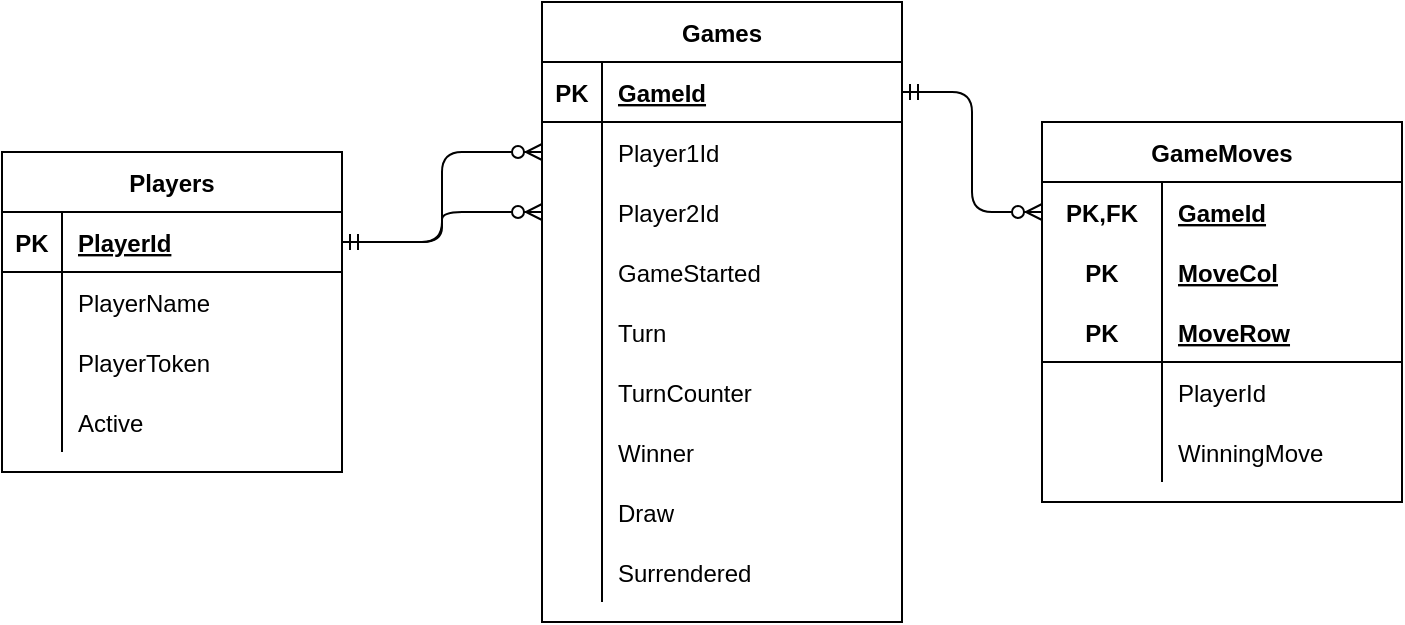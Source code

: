 <mxfile version="14.6.9" type="device"><diagram id="R2lEEEUBdFMjLlhIrx00" name="Page-1"><mxGraphModel dx="1422" dy="762" grid="1" gridSize="10" guides="1" tooltips="1" connect="1" arrows="1" fold="1" page="1" pageScale="1" pageWidth="850" pageHeight="1100" math="0" shadow="0" extFonts="Permanent Marker^https://fonts.googleapis.com/css?family=Permanent+Marker"><root><mxCell id="0"/><mxCell id="1" parent="0"/><mxCell id="C-vyLk0tnHw3VtMMgP7b-23" value="Players" style="shape=table;startSize=30;container=1;collapsible=1;childLayout=tableLayout;fixedRows=1;rowLines=0;fontStyle=1;align=center;resizeLast=1;" parent="1" vertex="1"><mxGeometry x="40" y="245" width="170" height="160" as="geometry"/></mxCell><mxCell id="C-vyLk0tnHw3VtMMgP7b-24" value="" style="shape=partialRectangle;collapsible=0;dropTarget=0;pointerEvents=0;fillColor=none;points=[[0,0.5],[1,0.5]];portConstraint=eastwest;top=0;left=0;right=0;bottom=1;" parent="C-vyLk0tnHw3VtMMgP7b-23" vertex="1"><mxGeometry y="30" width="170" height="30" as="geometry"/></mxCell><mxCell id="C-vyLk0tnHw3VtMMgP7b-25" value="PK" style="shape=partialRectangle;overflow=hidden;connectable=0;fillColor=none;top=0;left=0;bottom=0;right=0;fontStyle=1;" parent="C-vyLk0tnHw3VtMMgP7b-24" vertex="1"><mxGeometry width="30" height="30" as="geometry"/></mxCell><mxCell id="C-vyLk0tnHw3VtMMgP7b-26" value="PlayerId" style="shape=partialRectangle;overflow=hidden;connectable=0;fillColor=none;top=0;left=0;bottom=0;right=0;align=left;spacingLeft=6;fontStyle=5;" parent="C-vyLk0tnHw3VtMMgP7b-24" vertex="1"><mxGeometry x="30" width="140" height="30" as="geometry"/></mxCell><mxCell id="C-vyLk0tnHw3VtMMgP7b-27" value="" style="shape=partialRectangle;collapsible=0;dropTarget=0;pointerEvents=0;fillColor=none;points=[[0,0.5],[1,0.5]];portConstraint=eastwest;top=0;left=0;right=0;bottom=0;" parent="C-vyLk0tnHw3VtMMgP7b-23" vertex="1"><mxGeometry y="60" width="170" height="30" as="geometry"/></mxCell><mxCell id="C-vyLk0tnHw3VtMMgP7b-28" value="" style="shape=partialRectangle;overflow=hidden;connectable=0;fillColor=none;top=0;left=0;bottom=0;right=0;" parent="C-vyLk0tnHw3VtMMgP7b-27" vertex="1"><mxGeometry width="30" height="30" as="geometry"/></mxCell><mxCell id="C-vyLk0tnHw3VtMMgP7b-29" value="PlayerName" style="shape=partialRectangle;overflow=hidden;connectable=0;fillColor=none;top=0;left=0;bottom=0;right=0;align=left;spacingLeft=6;" parent="C-vyLk0tnHw3VtMMgP7b-27" vertex="1"><mxGeometry x="30" width="140" height="30" as="geometry"/></mxCell><mxCell id="J5YXGD3-a0jx02KQ3sk3-1" value="" style="shape=partialRectangle;collapsible=0;dropTarget=0;pointerEvents=0;fillColor=none;points=[[0,0.5],[1,0.5]];portConstraint=eastwest;top=0;left=0;right=0;bottom=0;" parent="C-vyLk0tnHw3VtMMgP7b-23" vertex="1"><mxGeometry y="90" width="170" height="30" as="geometry"/></mxCell><mxCell id="J5YXGD3-a0jx02KQ3sk3-2" value="" style="shape=partialRectangle;overflow=hidden;connectable=0;fillColor=none;top=0;left=0;bottom=0;right=0;" parent="J5YXGD3-a0jx02KQ3sk3-1" vertex="1"><mxGeometry width="30" height="30" as="geometry"/></mxCell><mxCell id="J5YXGD3-a0jx02KQ3sk3-3" value="PlayerToken" style="shape=partialRectangle;overflow=hidden;connectable=0;fillColor=none;top=0;left=0;bottom=0;right=0;align=left;spacingLeft=6;" parent="J5YXGD3-a0jx02KQ3sk3-1" vertex="1"><mxGeometry x="30" width="140" height="30" as="geometry"/></mxCell><mxCell id="Vom8mqzVsdlSjxK7xfbV-1" value="" style="shape=partialRectangle;collapsible=0;dropTarget=0;pointerEvents=0;fillColor=none;points=[[0,0.5],[1,0.5]];portConstraint=eastwest;top=0;left=0;right=0;bottom=0;" parent="C-vyLk0tnHw3VtMMgP7b-23" vertex="1"><mxGeometry y="120" width="170" height="30" as="geometry"/></mxCell><mxCell id="Vom8mqzVsdlSjxK7xfbV-2" value="" style="shape=partialRectangle;overflow=hidden;connectable=0;fillColor=none;top=0;left=0;bottom=0;right=0;" parent="Vom8mqzVsdlSjxK7xfbV-1" vertex="1"><mxGeometry width="30" height="30" as="geometry"/></mxCell><mxCell id="Vom8mqzVsdlSjxK7xfbV-3" value="Active" style="shape=partialRectangle;overflow=hidden;connectable=0;fillColor=none;top=0;left=0;bottom=0;right=0;align=left;spacingLeft=6;" parent="Vom8mqzVsdlSjxK7xfbV-1" vertex="1"><mxGeometry x="30" width="140" height="30" as="geometry"/></mxCell><mxCell id="J5YXGD3-a0jx02KQ3sk3-17" value="Games" style="shape=table;startSize=30;container=1;collapsible=1;childLayout=tableLayout;fixedRows=1;rowLines=0;fontStyle=1;align=center;resizeLast=1;" parent="1" vertex="1"><mxGeometry x="310" y="170" width="180" height="310" as="geometry"/></mxCell><mxCell id="J5YXGD3-a0jx02KQ3sk3-18" value="" style="shape=partialRectangle;collapsible=0;dropTarget=0;pointerEvents=0;fillColor=none;top=0;left=0;bottom=1;right=0;points=[[0,0.5],[1,0.5]];portConstraint=eastwest;" parent="J5YXGD3-a0jx02KQ3sk3-17" vertex="1"><mxGeometry y="30" width="180" height="30" as="geometry"/></mxCell><mxCell id="J5YXGD3-a0jx02KQ3sk3-19" value="PK" style="shape=partialRectangle;connectable=0;fillColor=none;top=0;left=0;bottom=0;right=0;fontStyle=1;overflow=hidden;" parent="J5YXGD3-a0jx02KQ3sk3-18" vertex="1"><mxGeometry width="30" height="30" as="geometry"/></mxCell><mxCell id="J5YXGD3-a0jx02KQ3sk3-20" value="GameId" style="shape=partialRectangle;connectable=0;fillColor=none;top=0;left=0;bottom=0;right=0;align=left;spacingLeft=6;fontStyle=5;overflow=hidden;" parent="J5YXGD3-a0jx02KQ3sk3-18" vertex="1"><mxGeometry x="30" width="150" height="30" as="geometry"/></mxCell><mxCell id="J5YXGD3-a0jx02KQ3sk3-21" value="" style="shape=partialRectangle;collapsible=0;dropTarget=0;pointerEvents=0;fillColor=none;top=0;left=0;bottom=0;right=0;points=[[0,0.5],[1,0.5]];portConstraint=eastwest;" parent="J5YXGD3-a0jx02KQ3sk3-17" vertex="1"><mxGeometry y="60" width="180" height="30" as="geometry"/></mxCell><mxCell id="J5YXGD3-a0jx02KQ3sk3-22" value="" style="shape=partialRectangle;connectable=0;fillColor=none;top=0;left=0;bottom=0;right=0;editable=1;overflow=hidden;" parent="J5YXGD3-a0jx02KQ3sk3-21" vertex="1"><mxGeometry width="30" height="30" as="geometry"/></mxCell><mxCell id="J5YXGD3-a0jx02KQ3sk3-23" value="Player1Id" style="shape=partialRectangle;connectable=0;fillColor=none;top=0;left=0;bottom=0;right=0;align=left;spacingLeft=6;overflow=hidden;" parent="J5YXGD3-a0jx02KQ3sk3-21" vertex="1"><mxGeometry x="30" width="150" height="30" as="geometry"/></mxCell><mxCell id="J5YXGD3-a0jx02KQ3sk3-24" value="" style="shape=partialRectangle;collapsible=0;dropTarget=0;pointerEvents=0;fillColor=none;top=0;left=0;bottom=0;right=0;points=[[0,0.5],[1,0.5]];portConstraint=eastwest;" parent="J5YXGD3-a0jx02KQ3sk3-17" vertex="1"><mxGeometry y="90" width="180" height="30" as="geometry"/></mxCell><mxCell id="J5YXGD3-a0jx02KQ3sk3-25" value="" style="shape=partialRectangle;connectable=0;fillColor=none;top=0;left=0;bottom=0;right=0;editable=1;overflow=hidden;" parent="J5YXGD3-a0jx02KQ3sk3-24" vertex="1"><mxGeometry width="30" height="30" as="geometry"/></mxCell><mxCell id="J5YXGD3-a0jx02KQ3sk3-26" value="Player2Id" style="shape=partialRectangle;connectable=0;fillColor=none;top=0;left=0;bottom=0;right=0;align=left;spacingLeft=6;overflow=hidden;" parent="J5YXGD3-a0jx02KQ3sk3-24" vertex="1"><mxGeometry x="30" width="150" height="30" as="geometry"/></mxCell><mxCell id="J5YXGD3-a0jx02KQ3sk3-27" value="" style="shape=partialRectangle;collapsible=0;dropTarget=0;pointerEvents=0;fillColor=none;top=0;left=0;bottom=0;right=0;points=[[0,0.5],[1,0.5]];portConstraint=eastwest;" parent="J5YXGD3-a0jx02KQ3sk3-17" vertex="1"><mxGeometry y="120" width="180" height="30" as="geometry"/></mxCell><mxCell id="J5YXGD3-a0jx02KQ3sk3-28" value="" style="shape=partialRectangle;connectable=0;fillColor=none;top=0;left=0;bottom=0;right=0;editable=1;overflow=hidden;" parent="J5YXGD3-a0jx02KQ3sk3-27" vertex="1"><mxGeometry width="30" height="30" as="geometry"/></mxCell><mxCell id="J5YXGD3-a0jx02KQ3sk3-29" value="GameStarted" style="shape=partialRectangle;connectable=0;fillColor=none;top=0;left=0;bottom=0;right=0;align=left;spacingLeft=6;overflow=hidden;" parent="J5YXGD3-a0jx02KQ3sk3-27" vertex="1"><mxGeometry x="30" width="150" height="30" as="geometry"/></mxCell><mxCell id="J5YXGD3-a0jx02KQ3sk3-30" value="" style="shape=partialRectangle;collapsible=0;dropTarget=0;pointerEvents=0;fillColor=none;top=0;left=0;bottom=0;right=0;points=[[0,0.5],[1,0.5]];portConstraint=eastwest;" parent="J5YXGD3-a0jx02KQ3sk3-17" vertex="1"><mxGeometry y="150" width="180" height="30" as="geometry"/></mxCell><mxCell id="J5YXGD3-a0jx02KQ3sk3-31" value="" style="shape=partialRectangle;connectable=0;fillColor=none;top=0;left=0;bottom=0;right=0;editable=1;overflow=hidden;" parent="J5YXGD3-a0jx02KQ3sk3-30" vertex="1"><mxGeometry width="30" height="30" as="geometry"/></mxCell><mxCell id="J5YXGD3-a0jx02KQ3sk3-32" value="Turn" style="shape=partialRectangle;connectable=0;fillColor=none;top=0;left=0;bottom=0;right=0;align=left;spacingLeft=6;overflow=hidden;" parent="J5YXGD3-a0jx02KQ3sk3-30" vertex="1"><mxGeometry x="30" width="150" height="30" as="geometry"/></mxCell><mxCell id="J5YXGD3-a0jx02KQ3sk3-33" value="" style="shape=partialRectangle;collapsible=0;dropTarget=0;pointerEvents=0;fillColor=none;top=0;left=0;bottom=0;right=0;points=[[0,0.5],[1,0.5]];portConstraint=eastwest;" parent="J5YXGD3-a0jx02KQ3sk3-17" vertex="1"><mxGeometry y="180" width="180" height="30" as="geometry"/></mxCell><mxCell id="J5YXGD3-a0jx02KQ3sk3-34" value="" style="shape=partialRectangle;connectable=0;fillColor=none;top=0;left=0;bottom=0;right=0;editable=1;overflow=hidden;" parent="J5YXGD3-a0jx02KQ3sk3-33" vertex="1"><mxGeometry width="30" height="30" as="geometry"/></mxCell><mxCell id="J5YXGD3-a0jx02KQ3sk3-35" value="TurnCounter" style="shape=partialRectangle;connectable=0;fillColor=none;top=0;left=0;bottom=0;right=0;align=left;spacingLeft=6;overflow=hidden;" parent="J5YXGD3-a0jx02KQ3sk3-33" vertex="1"><mxGeometry x="30" width="150" height="30" as="geometry"/></mxCell><mxCell id="J5YXGD3-a0jx02KQ3sk3-36" value="" style="shape=partialRectangle;collapsible=0;dropTarget=0;pointerEvents=0;fillColor=none;top=0;left=0;bottom=0;right=0;points=[[0,0.5],[1,0.5]];portConstraint=eastwest;" parent="J5YXGD3-a0jx02KQ3sk3-17" vertex="1"><mxGeometry y="210" width="180" height="30" as="geometry"/></mxCell><mxCell id="J5YXGD3-a0jx02KQ3sk3-37" value="" style="shape=partialRectangle;connectable=0;fillColor=none;top=0;left=0;bottom=0;right=0;editable=1;overflow=hidden;" parent="J5YXGD3-a0jx02KQ3sk3-36" vertex="1"><mxGeometry width="30" height="30" as="geometry"/></mxCell><mxCell id="J5YXGD3-a0jx02KQ3sk3-38" value="Winner" style="shape=partialRectangle;connectable=0;fillColor=none;top=0;left=0;bottom=0;right=0;align=left;spacingLeft=6;overflow=hidden;" parent="J5YXGD3-a0jx02KQ3sk3-36" vertex="1"><mxGeometry x="30" width="150" height="30" as="geometry"/></mxCell><mxCell id="J5YXGD3-a0jx02KQ3sk3-39" value="" style="shape=partialRectangle;collapsible=0;dropTarget=0;pointerEvents=0;fillColor=none;top=0;left=0;bottom=0;right=0;points=[[0,0.5],[1,0.5]];portConstraint=eastwest;" parent="J5YXGD3-a0jx02KQ3sk3-17" vertex="1"><mxGeometry y="240" width="180" height="30" as="geometry"/></mxCell><mxCell id="J5YXGD3-a0jx02KQ3sk3-40" value="" style="shape=partialRectangle;connectable=0;fillColor=none;top=0;left=0;bottom=0;right=0;editable=1;overflow=hidden;" parent="J5YXGD3-a0jx02KQ3sk3-39" vertex="1"><mxGeometry width="30" height="30" as="geometry"/></mxCell><mxCell id="J5YXGD3-a0jx02KQ3sk3-41" value="Draw" style="shape=partialRectangle;connectable=0;fillColor=none;top=0;left=0;bottom=0;right=0;align=left;spacingLeft=6;overflow=hidden;" parent="J5YXGD3-a0jx02KQ3sk3-39" vertex="1"><mxGeometry x="30" width="150" height="30" as="geometry"/></mxCell><mxCell id="J5YXGD3-a0jx02KQ3sk3-42" value="" style="shape=partialRectangle;collapsible=0;dropTarget=0;pointerEvents=0;fillColor=none;top=0;left=0;bottom=0;right=0;points=[[0,0.5],[1,0.5]];portConstraint=eastwest;" parent="J5YXGD3-a0jx02KQ3sk3-17" vertex="1"><mxGeometry y="270" width="180" height="30" as="geometry"/></mxCell><mxCell id="J5YXGD3-a0jx02KQ3sk3-43" value="" style="shape=partialRectangle;connectable=0;fillColor=none;top=0;left=0;bottom=0;right=0;editable=1;overflow=hidden;" parent="J5YXGD3-a0jx02KQ3sk3-42" vertex="1"><mxGeometry width="30" height="30" as="geometry"/></mxCell><mxCell id="J5YXGD3-a0jx02KQ3sk3-44" value="Surrendered" style="shape=partialRectangle;connectable=0;fillColor=none;top=0;left=0;bottom=0;right=0;align=left;spacingLeft=6;overflow=hidden;" parent="J5YXGD3-a0jx02KQ3sk3-42" vertex="1"><mxGeometry x="30" width="150" height="30" as="geometry"/></mxCell><mxCell id="J5YXGD3-a0jx02KQ3sk3-45" value="GameMoves" style="shape=table;startSize=30;container=1;collapsible=1;childLayout=tableLayout;fixedRows=1;rowLines=0;fontStyle=1;align=center;resizeLast=1;" parent="1" vertex="1"><mxGeometry x="560" y="230" width="180" height="190" as="geometry"/></mxCell><mxCell id="Vom8mqzVsdlSjxK7xfbV-13" style="shape=partialRectangle;collapsible=0;dropTarget=0;pointerEvents=0;fillColor=none;top=0;left=0;bottom=0;right=0;points=[[0,0.5],[1,0.5]];portConstraint=eastwest;" parent="J5YXGD3-a0jx02KQ3sk3-45" vertex="1"><mxGeometry y="30" width="180" height="30" as="geometry"/></mxCell><mxCell id="Vom8mqzVsdlSjxK7xfbV-14" value="PK,FK" style="shape=partialRectangle;connectable=0;fillColor=none;top=0;left=0;bottom=0;right=0;fontStyle=1;overflow=hidden;" parent="Vom8mqzVsdlSjxK7xfbV-13" vertex="1"><mxGeometry width="60" height="30" as="geometry"/></mxCell><mxCell id="Vom8mqzVsdlSjxK7xfbV-15" value="GameId" style="shape=partialRectangle;connectable=0;fillColor=none;top=0;left=0;bottom=0;right=0;align=left;spacingLeft=6;fontStyle=5;overflow=hidden;" parent="Vom8mqzVsdlSjxK7xfbV-13" vertex="1"><mxGeometry x="60" width="120" height="30" as="geometry"/></mxCell><mxCell id="J5YXGD3-a0jx02KQ3sk3-46" value="" style="shape=partialRectangle;collapsible=0;dropTarget=0;pointerEvents=0;fillColor=none;top=0;left=0;bottom=0;right=0;points=[[0,0.5],[1,0.5]];portConstraint=eastwest;" parent="J5YXGD3-a0jx02KQ3sk3-45" vertex="1"><mxGeometry y="60" width="180" height="30" as="geometry"/></mxCell><mxCell id="J5YXGD3-a0jx02KQ3sk3-47" value="PK" style="shape=partialRectangle;connectable=0;fillColor=none;top=0;left=0;bottom=0;right=0;fontStyle=1;overflow=hidden;" parent="J5YXGD3-a0jx02KQ3sk3-46" vertex="1"><mxGeometry width="60" height="30" as="geometry"/></mxCell><mxCell id="J5YXGD3-a0jx02KQ3sk3-48" value="MoveCol" style="shape=partialRectangle;connectable=0;fillColor=none;top=0;left=0;bottom=0;right=0;align=left;spacingLeft=6;fontStyle=5;overflow=hidden;" parent="J5YXGD3-a0jx02KQ3sk3-46" vertex="1"><mxGeometry x="60" width="120" height="30" as="geometry"/></mxCell><mxCell id="J5YXGD3-a0jx02KQ3sk3-49" value="" style="shape=partialRectangle;collapsible=0;dropTarget=0;pointerEvents=0;fillColor=none;top=0;left=0;bottom=1;right=0;points=[[0,0.5],[1,0.5]];portConstraint=eastwest;" parent="J5YXGD3-a0jx02KQ3sk3-45" vertex="1"><mxGeometry y="90" width="180" height="30" as="geometry"/></mxCell><mxCell id="J5YXGD3-a0jx02KQ3sk3-50" value="PK" style="shape=partialRectangle;connectable=0;fillColor=none;top=0;left=0;bottom=0;right=0;fontStyle=1;overflow=hidden;" parent="J5YXGD3-a0jx02KQ3sk3-49" vertex="1"><mxGeometry width="60" height="30" as="geometry"/></mxCell><mxCell id="J5YXGD3-a0jx02KQ3sk3-51" value="MoveRow" style="shape=partialRectangle;connectable=0;fillColor=none;top=0;left=0;bottom=0;right=0;align=left;spacingLeft=6;fontStyle=5;overflow=hidden;" parent="J5YXGD3-a0jx02KQ3sk3-49" vertex="1"><mxGeometry x="60" width="120" height="30" as="geometry"/></mxCell><mxCell id="J5YXGD3-a0jx02KQ3sk3-90" value="" style="shape=partialRectangle;collapsible=0;dropTarget=0;pointerEvents=0;fillColor=none;top=0;left=0;bottom=0;right=0;points=[[0,0.5],[1,0.5]];portConstraint=eastwest;" parent="J5YXGD3-a0jx02KQ3sk3-45" vertex="1"><mxGeometry y="120" width="180" height="30" as="geometry"/></mxCell><mxCell id="J5YXGD3-a0jx02KQ3sk3-91" value="" style="shape=partialRectangle;connectable=0;fillColor=none;top=0;left=0;bottom=0;right=0;editable=1;overflow=hidden;" parent="J5YXGD3-a0jx02KQ3sk3-90" vertex="1"><mxGeometry width="60" height="30" as="geometry"/></mxCell><mxCell id="J5YXGD3-a0jx02KQ3sk3-92" value="PlayerId" style="shape=partialRectangle;connectable=0;fillColor=none;top=0;left=0;bottom=0;right=0;align=left;spacingLeft=6;overflow=hidden;" parent="J5YXGD3-a0jx02KQ3sk3-90" vertex="1"><mxGeometry x="60" width="120" height="30" as="geometry"/></mxCell><mxCell id="Vom8mqzVsdlSjxK7xfbV-16" style="shape=partialRectangle;collapsible=0;dropTarget=0;pointerEvents=0;fillColor=none;top=0;left=0;bottom=0;right=0;points=[[0,0.5],[1,0.5]];portConstraint=eastwest;" parent="J5YXGD3-a0jx02KQ3sk3-45" vertex="1"><mxGeometry y="150" width="180" height="30" as="geometry"/></mxCell><mxCell id="Vom8mqzVsdlSjxK7xfbV-17" style="shape=partialRectangle;connectable=0;fillColor=none;top=0;left=0;bottom=0;right=0;editable=1;overflow=hidden;" parent="Vom8mqzVsdlSjxK7xfbV-16" vertex="1"><mxGeometry width="60" height="30" as="geometry"/></mxCell><mxCell id="Vom8mqzVsdlSjxK7xfbV-18" value="WinningMove" style="shape=partialRectangle;connectable=0;fillColor=none;top=0;left=0;bottom=0;right=0;align=left;spacingLeft=6;overflow=hidden;" parent="Vom8mqzVsdlSjxK7xfbV-16" vertex="1"><mxGeometry x="60" width="120" height="30" as="geometry"/></mxCell><mxCell id="J5YXGD3-a0jx02KQ3sk3-93" value="" style="edgeStyle=orthogonalEdgeStyle;fontSize=12;html=1;endArrow=ERzeroToMany;endFill=1;exitX=1;exitY=0.5;exitDx=0;exitDy=0;entryX=0;entryY=0.5;entryDx=0;entryDy=0;startArrow=ERmandOne;startFill=0;" parent="1" source="C-vyLk0tnHw3VtMMgP7b-24" target="J5YXGD3-a0jx02KQ3sk3-21" edge="1"><mxGeometry width="100" height="100" relative="1" as="geometry"><mxPoint x="370" y="440" as="sourcePoint"/><mxPoint x="300" y="305" as="targetPoint"/></mxGeometry></mxCell><mxCell id="J5YXGD3-a0jx02KQ3sk3-95" value="" style="edgeStyle=orthogonalEdgeStyle;fontSize=12;html=1;endArrow=ERmandOne;endFill=0;entryX=1;entryY=0.5;entryDx=0;entryDy=0;startArrow=ERzeroToMany;startFill=1;exitX=0;exitY=0.5;exitDx=0;exitDy=0;" parent="1" source="Vom8mqzVsdlSjxK7xfbV-13" target="J5YXGD3-a0jx02KQ3sk3-18" edge="1"><mxGeometry width="100" height="100" relative="1" as="geometry"><mxPoint x="780" y="170" as="sourcePoint"/><mxPoint x="810" y="225" as="targetPoint"/></mxGeometry></mxCell><mxCell id="WAhvOdzBKavGyT3KikqE-1" value="" style="edgeStyle=orthogonalEdgeStyle;fontSize=12;html=1;endArrow=ERzeroToMany;endFill=1;exitX=1;exitY=0.5;exitDx=0;exitDy=0;entryX=0;entryY=0.5;entryDx=0;entryDy=0;startArrow=ERmandOne;startFill=0;" edge="1" parent="1" source="C-vyLk0tnHw3VtMMgP7b-24" target="J5YXGD3-a0jx02KQ3sk3-24"><mxGeometry width="100" height="100" relative="1" as="geometry"><mxPoint x="220" y="300" as="sourcePoint"/><mxPoint x="320" y="255" as="targetPoint"/></mxGeometry></mxCell></root></mxGraphModel></diagram></mxfile>